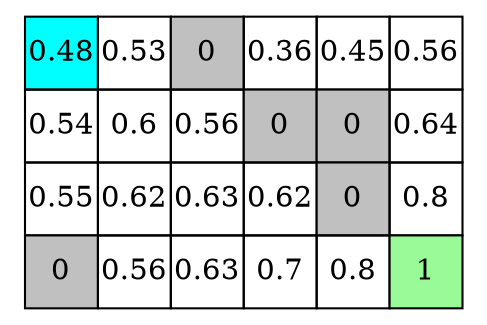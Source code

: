 digraph G
{
node [shape=plaintext]
a[label=<<TABLE BORDER="0" CELLBORDER="1" CELLSPACING="0">
<TR>
<TD width="35" height="35" fixedsize="true" BGCOLOR="cyan">0.48</TD>
<TD width="35" height="35" fixedsize="true">0.53</TD>
<TD width="35" height="35" fixedsize="true" BGCOLOR="gray">0</TD>
<TD width="35" height="35" fixedsize="true">0.36</TD>
<TD width="35" height="35" fixedsize="true">0.45</TD>
<TD width="35" height="35" fixedsize="true">0.56</TD>
</TR>
<TR>
<TD width="35" height="35" fixedsize="true">0.54</TD>
<TD width="35" height="35" fixedsize="true">0.6</TD>
<TD width="35" height="35" fixedsize="true">0.56</TD>
<TD width="35" height="35" fixedsize="true" BGCOLOR="gray">0</TD>
<TD width="35" height="35" fixedsize="true" BGCOLOR="gray">0</TD>
<TD width="35" height="35" fixedsize="true">0.64</TD>
</TR>
<TR>
<TD width="35" height="35" fixedsize="true">0.55</TD>
<TD width="35" height="35" fixedsize="true">0.62</TD>
<TD width="35" height="35" fixedsize="true">0.63</TD>
<TD width="35" height="35" fixedsize="true">0.62</TD>
<TD width="35" height="35" fixedsize="true" BGCOLOR="gray">0</TD>
<TD width="35" height="35" fixedsize="true">0.8</TD>
</TR>
<TR>
<TD width="35" height="35" fixedsize="true" BGCOLOR="gray">0</TD>
<TD width="35" height="35" fixedsize="true">0.56</TD>
<TD width="35" height="35" fixedsize="true">0.63</TD>
<TD width="35" height="35" fixedsize="true">0.7</TD>
<TD width="35" height="35" fixedsize="true">0.8</TD>
<TD width="35" height="35" fixedsize="true" BGCOLOR="palegreen">1</TD>
</TR>
 </TABLE>>];
}
